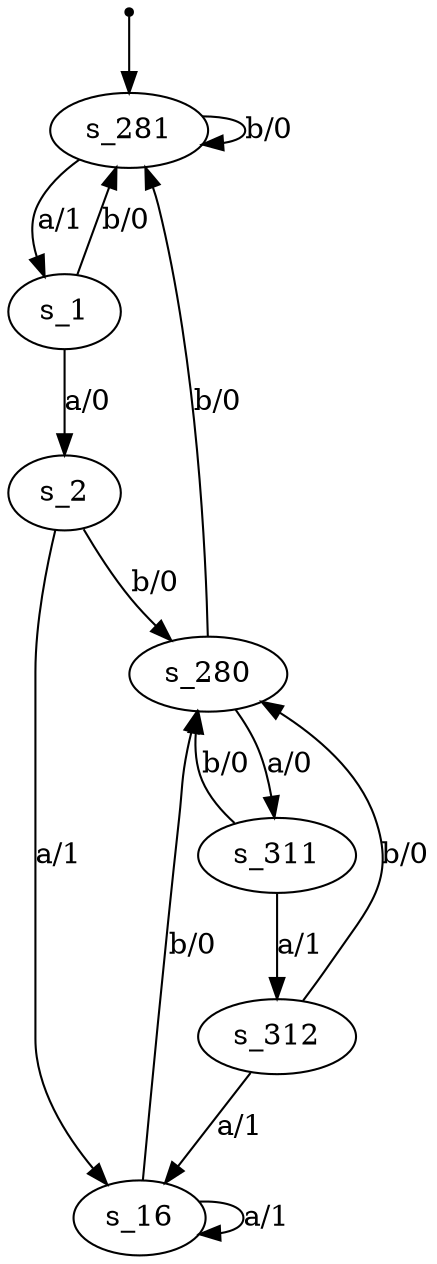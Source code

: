 digraph fsm {
	s_281 [root=true]
	s_1
	s_2
	s_280
	s_311
	s_16
	s_312
	qi [shape = point]
	qi -> s_281
	s_281 -> s_1 [label="a/1"]
	s_1 -> s_2 [label="a/0"]
	s_2 -> s_280 [label="b/0"]
	s_280 -> s_281 [label="b/0"]
	s_1 -> s_281 [label="b/0"]
	s_281 -> s_281 [label="b/0"]
	s_280 -> s_311 [label="a/0"]
	s_311 -> s_280 [label="b/0"]
	s_2 -> s_16 [label="a/1"]
	s_16 -> s_280 [label="b/0"]
	s_311 -> s_312 [label="a/1"]
	s_312 -> s_280 [label="b/0"]
	s_312 -> s_16 [label="a/1"]
	s_16 -> s_16 [label="a/1"]
}